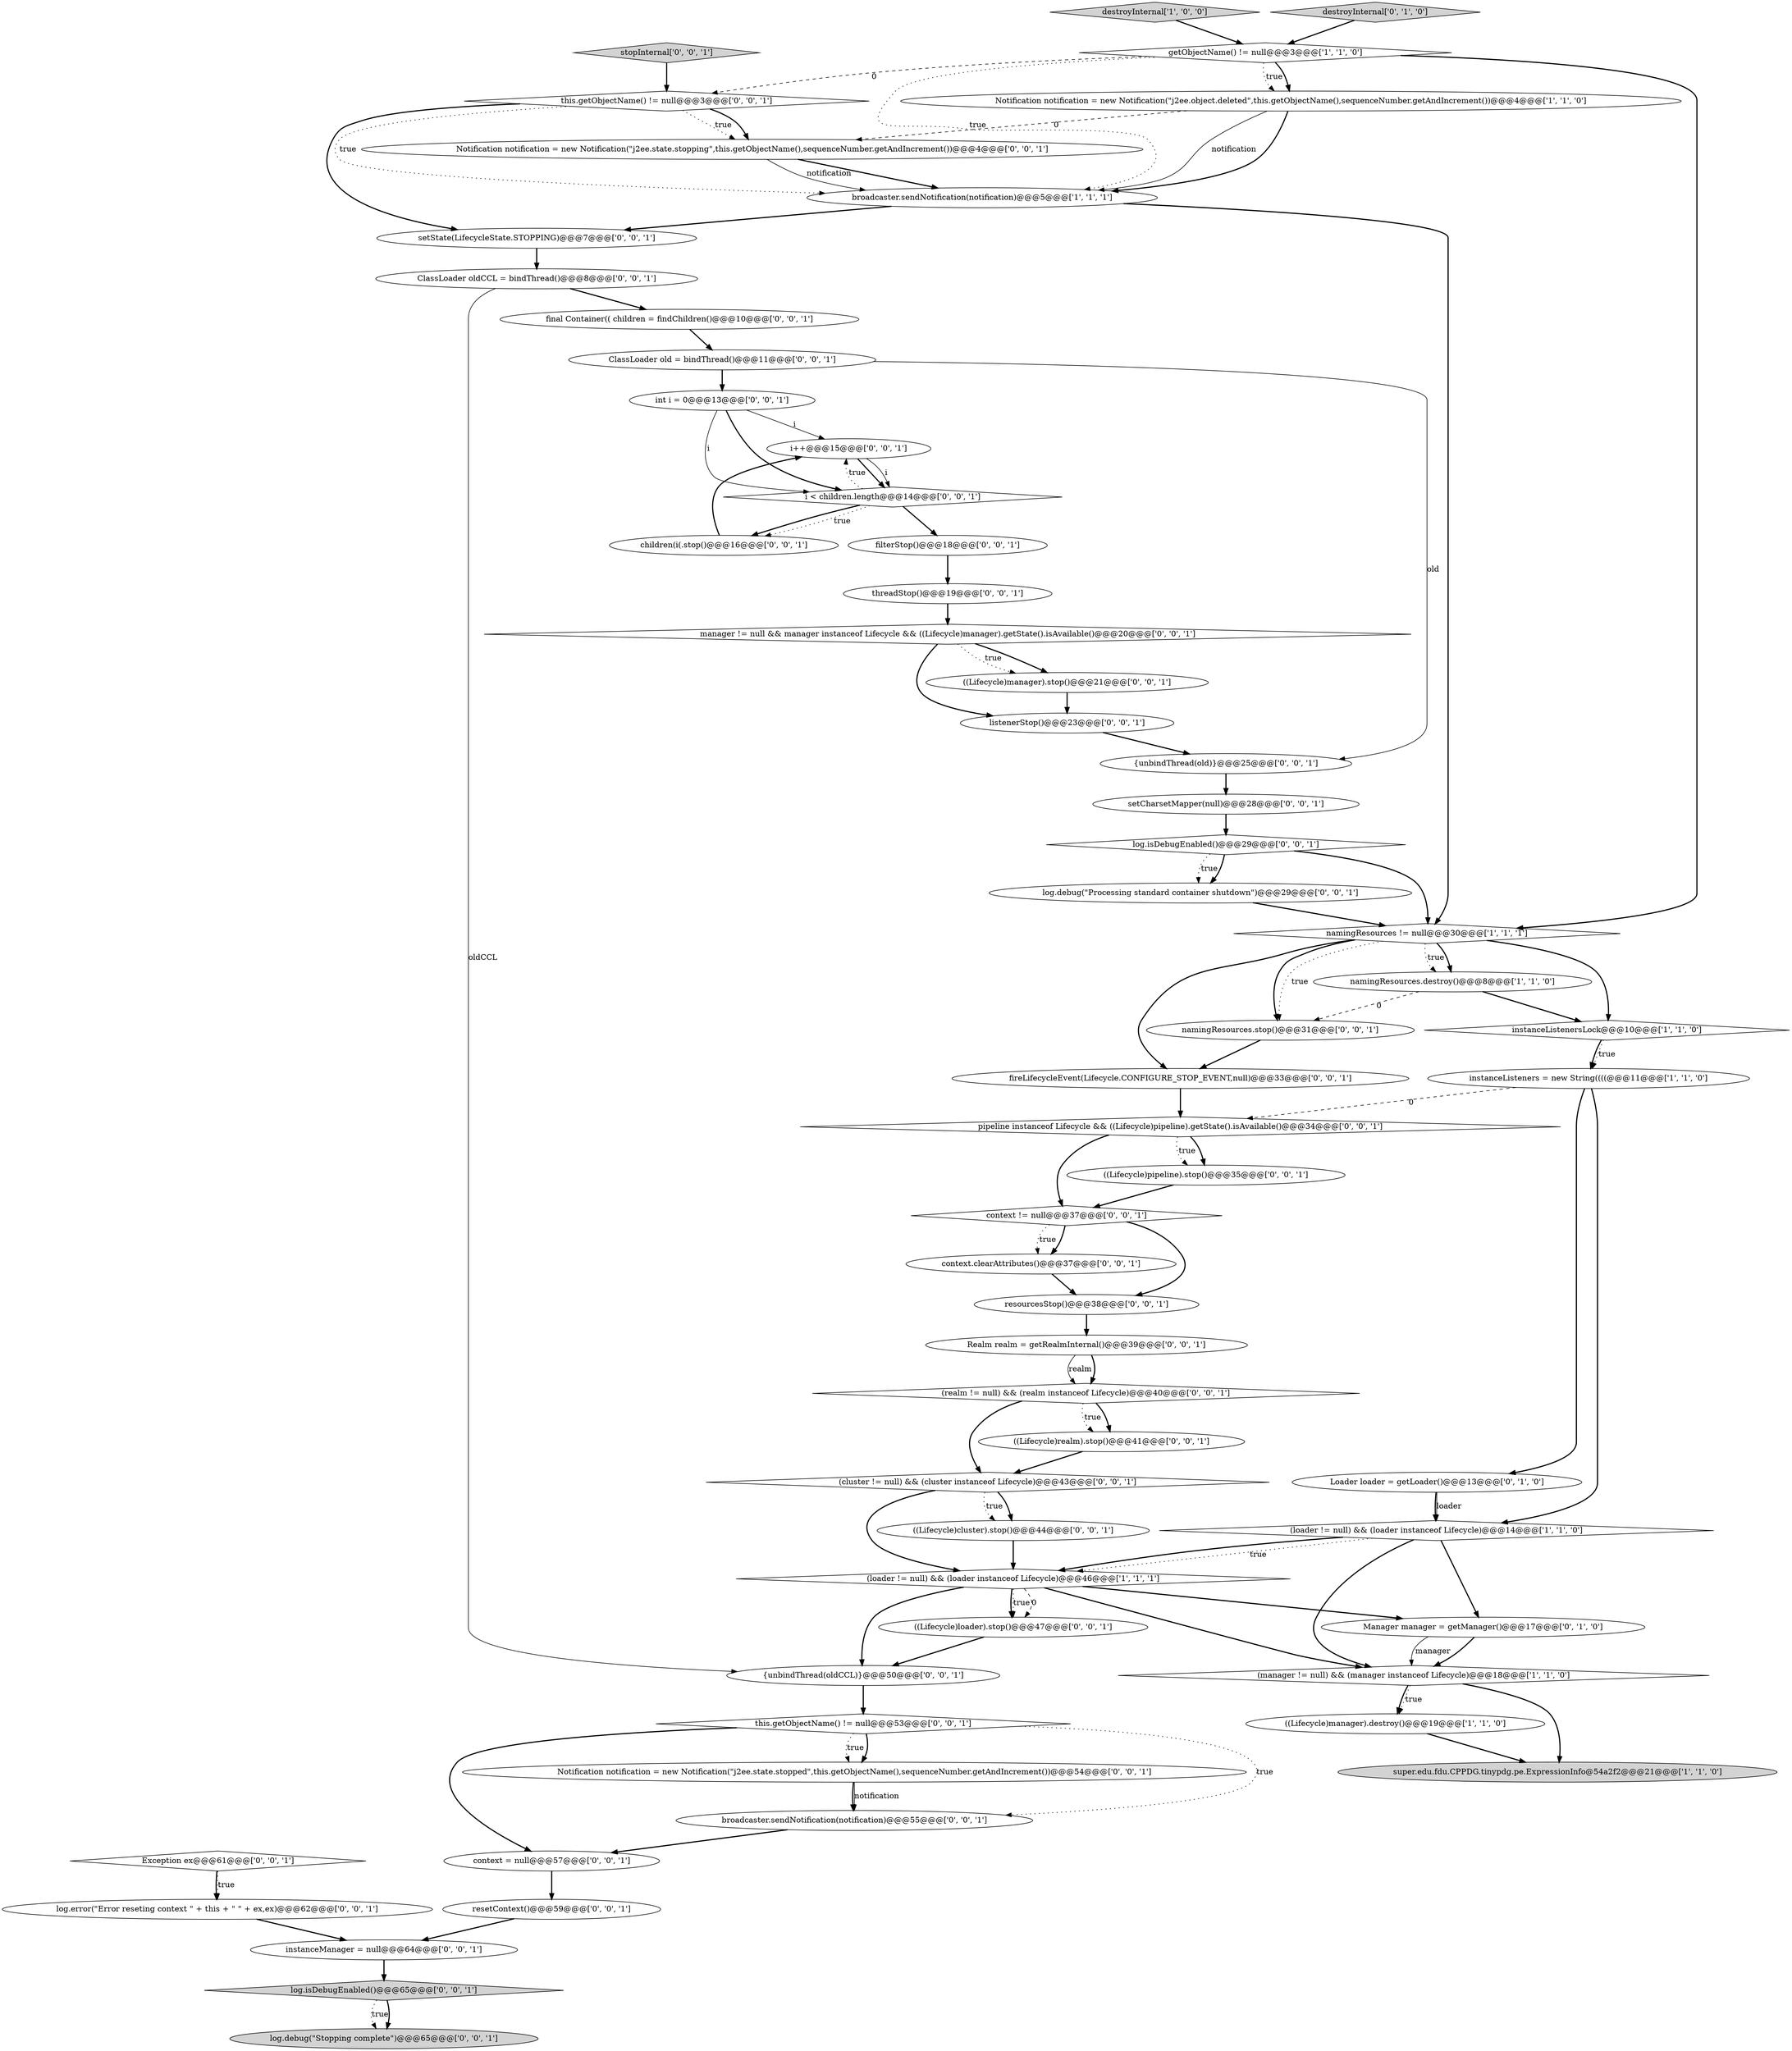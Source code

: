 digraph {
25 [style = filled, label = "i++@@@15@@@['0', '0', '1']", fillcolor = white, shape = ellipse image = "AAA0AAABBB3BBB"];
26 [style = filled, label = "i < children.length@@@14@@@['0', '0', '1']", fillcolor = white, shape = diamond image = "AAA0AAABBB3BBB"];
42 [style = filled, label = "context.clearAttributes()@@@37@@@['0', '0', '1']", fillcolor = white, shape = ellipse image = "AAA0AAABBB3BBB"];
44 [style = filled, label = "log.isDebugEnabled()@@@29@@@['0', '0', '1']", fillcolor = white, shape = diamond image = "AAA0AAABBB3BBB"];
47 [style = filled, label = "ClassLoader old = bindThread()@@@11@@@['0', '0', '1']", fillcolor = white, shape = ellipse image = "AAA0AAABBB3BBB"];
2 [style = filled, label = "destroyInternal['1', '0', '0']", fillcolor = lightgray, shape = diamond image = "AAA0AAABBB1BBB"];
48 [style = filled, label = "(cluster != null) && (cluster instanceof Lifecycle)@@@43@@@['0', '0', '1']", fillcolor = white, shape = diamond image = "AAA0AAABBB3BBB"];
41 [style = filled, label = "ClassLoader oldCCL = bindThread()@@@8@@@['0', '0', '1']", fillcolor = white, shape = ellipse image = "AAA0AAABBB3BBB"];
29 [style = filled, label = "this.getObjectName() != null@@@3@@@['0', '0', '1']", fillcolor = white, shape = diamond image = "AAA0AAABBB3BBB"];
54 [style = filled, label = "context = null@@@57@@@['0', '0', '1']", fillcolor = white, shape = ellipse image = "AAA0AAABBB3BBB"];
24 [style = filled, label = "Notification notification = new Notification(\"j2ee.state.stopping\",this.getObjectName(),sequenceNumber.getAndIncrement())@@@4@@@['0', '0', '1']", fillcolor = white, shape = ellipse image = "AAA0AAABBB3BBB"];
56 [style = filled, label = "log.error(\"Error reseting context \" + this + \" \" + ex,ex)@@@62@@@['0', '0', '1']", fillcolor = white, shape = ellipse image = "AAA0AAABBB3BBB"];
57 [style = filled, label = "{unbindThread(old)}@@@25@@@['0', '0', '1']", fillcolor = white, shape = ellipse image = "AAA0AAABBB3BBB"];
59 [style = filled, label = "Notification notification = new Notification(\"j2ee.state.stopped\",this.getObjectName(),sequenceNumber.getAndIncrement())@@@54@@@['0', '0', '1']", fillcolor = white, shape = ellipse image = "AAA0AAABBB3BBB"];
10 [style = filled, label = "super.edu.fdu.CPPDG.tinypdg.pe.ExpressionInfo@54a2f2@@@21@@@['1', '1', '0']", fillcolor = lightgray, shape = ellipse image = "AAA0AAABBB1BBB"];
34 [style = filled, label = "((Lifecycle)loader).stop()@@@47@@@['0', '0', '1']", fillcolor = white, shape = ellipse image = "AAA0AAABBB3BBB"];
18 [style = filled, label = "(realm != null) && (realm instanceof Lifecycle)@@@40@@@['0', '0', '1']", fillcolor = white, shape = diamond image = "AAA0AAABBB3BBB"];
50 [style = filled, label = "fireLifecycleEvent(Lifecycle.CONFIGURE_STOP_EVENT,null)@@@33@@@['0', '0', '1']", fillcolor = white, shape = ellipse image = "AAA0AAABBB3BBB"];
4 [style = filled, label = "instanceListenersLock@@@10@@@['1', '1', '0']", fillcolor = white, shape = diamond image = "AAA0AAABBB1BBB"];
37 [style = filled, label = "threadStop()@@@19@@@['0', '0', '1']", fillcolor = white, shape = ellipse image = "AAA0AAABBB3BBB"];
36 [style = filled, label = "instanceManager = null@@@64@@@['0', '0', '1']", fillcolor = white, shape = ellipse image = "AAA0AAABBB3BBB"];
0 [style = filled, label = "(loader != null) && (loader instanceof Lifecycle)@@@14@@@['1', '1', '0']", fillcolor = white, shape = diamond image = "AAA0AAABBB1BBB"];
5 [style = filled, label = "(loader != null) && (loader instanceof Lifecycle)@@@46@@@['1', '1', '1']", fillcolor = white, shape = diamond image = "AAA0AAABBB1BBB"];
43 [style = filled, label = "broadcaster.sendNotification(notification)@@@55@@@['0', '0', '1']", fillcolor = white, shape = ellipse image = "AAA0AAABBB3BBB"];
32 [style = filled, label = "children(i(.stop()@@@16@@@['0', '0', '1']", fillcolor = white, shape = ellipse image = "AAA0AAABBB3BBB"];
27 [style = filled, label = "listenerStop()@@@23@@@['0', '0', '1']", fillcolor = white, shape = ellipse image = "AAA0AAABBB3BBB"];
58 [style = filled, label = "Realm realm = getRealmInternal()@@@39@@@['0', '0', '1']", fillcolor = white, shape = ellipse image = "AAA0AAABBB3BBB"];
14 [style = filled, label = "Manager manager = getManager()@@@17@@@['0', '1', '0']", fillcolor = white, shape = ellipse image = "AAA1AAABBB2BBB"];
52 [style = filled, label = "((Lifecycle)manager).stop()@@@21@@@['0', '0', '1']", fillcolor = white, shape = ellipse image = "AAA0AAABBB3BBB"];
40 [style = filled, label = "log.isDebugEnabled()@@@65@@@['0', '0', '1']", fillcolor = lightgray, shape = diamond image = "AAA0AAABBB3BBB"];
53 [style = filled, label = "setState(LifecycleState.STOPPING)@@@7@@@['0', '0', '1']", fillcolor = white, shape = ellipse image = "AAA0AAABBB3BBB"];
45 [style = filled, label = "((Lifecycle)cluster).stop()@@@44@@@['0', '0', '1']", fillcolor = white, shape = ellipse image = "AAA0AAABBB3BBB"];
11 [style = filled, label = "(manager != null) && (manager instanceof Lifecycle)@@@18@@@['1', '1', '0']", fillcolor = white, shape = diamond image = "AAA0AAABBB1BBB"];
1 [style = filled, label = "instanceListeners = new String((((@@@11@@@['1', '1', '0']", fillcolor = white, shape = ellipse image = "AAA0AAABBB1BBB"];
17 [style = filled, label = "resourcesStop()@@@38@@@['0', '0', '1']", fillcolor = white, shape = ellipse image = "AAA0AAABBB3BBB"];
33 [style = filled, label = "setCharsetMapper(null)@@@28@@@['0', '0', '1']", fillcolor = white, shape = ellipse image = "AAA0AAABBB3BBB"];
30 [style = filled, label = "resetContext()@@@59@@@['0', '0', '1']", fillcolor = white, shape = ellipse image = "AAA0AAABBB3BBB"];
22 [style = filled, label = "context != null@@@37@@@['0', '0', '1']", fillcolor = white, shape = diamond image = "AAA0AAABBB3BBB"];
28 [style = filled, label = "this.getObjectName() != null@@@53@@@['0', '0', '1']", fillcolor = white, shape = diamond image = "AAA0AAABBB3BBB"];
21 [style = filled, label = "filterStop()@@@18@@@['0', '0', '1']", fillcolor = white, shape = ellipse image = "AAA0AAABBB3BBB"];
55 [style = filled, label = "pipeline instanceof Lifecycle && ((Lifecycle)pipeline).getState().isAvailable()@@@34@@@['0', '0', '1']", fillcolor = white, shape = diamond image = "AAA0AAABBB3BBB"];
49 [style = filled, label = "final Container(( children = findChildren()@@@10@@@['0', '0', '1']", fillcolor = white, shape = ellipse image = "AAA0AAABBB3BBB"];
46 [style = filled, label = "((Lifecycle)realm).stop()@@@41@@@['0', '0', '1']", fillcolor = white, shape = ellipse image = "AAA0AAABBB3BBB"];
35 [style = filled, label = "log.debug(\"Processing standard container shutdown\")@@@29@@@['0', '0', '1']", fillcolor = white, shape = ellipse image = "AAA0AAABBB3BBB"];
38 [style = filled, label = "namingResources.stop()@@@31@@@['0', '0', '1']", fillcolor = white, shape = ellipse image = "AAA0AAABBB3BBB"];
6 [style = filled, label = "getObjectName() != null@@@3@@@['1', '1', '0']", fillcolor = white, shape = diamond image = "AAA0AAABBB1BBB"];
9 [style = filled, label = "Notification notification = new Notification(\"j2ee.object.deleted\",this.getObjectName(),sequenceNumber.getAndIncrement())@@@4@@@['1', '1', '0']", fillcolor = white, shape = ellipse image = "AAA0AAABBB1BBB"];
3 [style = filled, label = "broadcaster.sendNotification(notification)@@@5@@@['1', '1', '1']", fillcolor = white, shape = ellipse image = "AAA0AAABBB1BBB"];
23 [style = filled, label = "manager != null && manager instanceof Lifecycle && ((Lifecycle)manager).getState().isAvailable()@@@20@@@['0', '0', '1']", fillcolor = white, shape = diamond image = "AAA0AAABBB3BBB"];
13 [style = filled, label = "destroyInternal['0', '1', '0']", fillcolor = lightgray, shape = diamond image = "AAA0AAABBB2BBB"];
12 [style = filled, label = "((Lifecycle)manager).destroy()@@@19@@@['1', '1', '0']", fillcolor = white, shape = ellipse image = "AAA0AAABBB1BBB"];
20 [style = filled, label = "int i = 0@@@13@@@['0', '0', '1']", fillcolor = white, shape = ellipse image = "AAA0AAABBB3BBB"];
51 [style = filled, label = "Exception ex@@@61@@@['0', '0', '1']", fillcolor = white, shape = diamond image = "AAA0AAABBB3BBB"];
7 [style = filled, label = "namingResources.destroy()@@@8@@@['1', '1', '0']", fillcolor = white, shape = ellipse image = "AAA0AAABBB1BBB"];
15 [style = filled, label = "Loader loader = getLoader()@@@13@@@['0', '1', '0']", fillcolor = white, shape = ellipse image = "AAA1AAABBB2BBB"];
8 [style = filled, label = "namingResources != null@@@30@@@['1', '1', '1']", fillcolor = white, shape = diamond image = "AAA0AAABBB1BBB"];
31 [style = filled, label = "{unbindThread(oldCCL)}@@@50@@@['0', '0', '1']", fillcolor = white, shape = ellipse image = "AAA0AAABBB3BBB"];
19 [style = filled, label = "log.debug(\"Stopping complete\")@@@65@@@['0', '0', '1']", fillcolor = lightgray, shape = ellipse image = "AAA0AAABBB3BBB"];
39 [style = filled, label = "stopInternal['0', '0', '1']", fillcolor = lightgray, shape = diamond image = "AAA0AAABBB3BBB"];
16 [style = filled, label = "((Lifecycle)pipeline).stop()@@@35@@@['0', '0', '1']", fillcolor = white, shape = ellipse image = "AAA0AAABBB3BBB"];
5->14 [style = bold, label=""];
43->54 [style = bold, label=""];
11->12 [style = bold, label=""];
22->42 [style = bold, label=""];
25->26 [style = bold, label=""];
45->5 [style = bold, label=""];
13->6 [style = bold, label=""];
56->36 [style = bold, label=""];
20->25 [style = solid, label="i"];
14->11 [style = bold, label=""];
6->8 [style = bold, label=""];
9->3 [style = solid, label="notification"];
54->30 [style = bold, label=""];
12->10 [style = bold, label=""];
15->0 [style = bold, label=""];
23->52 [style = bold, label=""];
48->45 [style = bold, label=""];
49->47 [style = bold, label=""];
41->49 [style = bold, label=""];
29->53 [style = bold, label=""];
47->20 [style = bold, label=""];
55->16 [style = bold, label=""];
18->48 [style = bold, label=""];
21->37 [style = bold, label=""];
9->24 [style = dashed, label="0"];
15->0 [style = solid, label="loader"];
23->27 [style = bold, label=""];
38->50 [style = bold, label=""];
26->21 [style = bold, label=""];
11->12 [style = dotted, label="true"];
18->46 [style = bold, label=""];
47->57 [style = solid, label="old"];
59->43 [style = bold, label=""];
22->17 [style = bold, label=""];
17->58 [style = bold, label=""];
0->11 [style = bold, label=""];
50->55 [style = bold, label=""];
20->26 [style = solid, label="i"];
4->1 [style = bold, label=""];
5->31 [style = bold, label=""];
5->34 [style = dotted, label="true"];
58->18 [style = bold, label=""];
26->32 [style = bold, label=""];
3->8 [style = bold, label=""];
1->15 [style = bold, label=""];
44->8 [style = bold, label=""];
35->8 [style = bold, label=""];
28->54 [style = bold, label=""];
51->56 [style = bold, label=""];
0->14 [style = bold, label=""];
31->28 [style = bold, label=""];
36->40 [style = bold, label=""];
30->36 [style = bold, label=""];
1->0 [style = bold, label=""];
28->59 [style = bold, label=""];
23->52 [style = dotted, label="true"];
29->24 [style = dotted, label="true"];
59->43 [style = solid, label="notification"];
55->16 [style = dotted, label="true"];
14->11 [style = solid, label="manager"];
8->38 [style = dotted, label="true"];
46->48 [style = bold, label=""];
16->22 [style = bold, label=""];
5->34 [style = dashed, label="0"];
4->1 [style = dotted, label="true"];
8->7 [style = dotted, label="true"];
48->5 [style = bold, label=""];
8->38 [style = bold, label=""];
6->29 [style = dashed, label="0"];
11->10 [style = bold, label=""];
32->25 [style = bold, label=""];
34->31 [style = bold, label=""];
24->3 [style = bold, label=""];
42->17 [style = bold, label=""];
39->29 [style = bold, label=""];
2->6 [style = bold, label=""];
6->9 [style = dotted, label="true"];
8->7 [style = bold, label=""];
26->32 [style = dotted, label="true"];
53->41 [style = bold, label=""];
8->50 [style = bold, label=""];
3->53 [style = bold, label=""];
1->55 [style = dashed, label="0"];
58->18 [style = solid, label="realm"];
27->57 [style = bold, label=""];
18->46 [style = dotted, label="true"];
8->4 [style = bold, label=""];
44->35 [style = dotted, label="true"];
26->25 [style = dotted, label="true"];
52->27 [style = bold, label=""];
9->3 [style = bold, label=""];
28->59 [style = dotted, label="true"];
51->56 [style = dotted, label="true"];
5->34 [style = bold, label=""];
55->22 [style = bold, label=""];
33->44 [style = bold, label=""];
57->33 [style = bold, label=""];
44->35 [style = bold, label=""];
0->5 [style = dotted, label="true"];
6->9 [style = bold, label=""];
40->19 [style = dotted, label="true"];
28->43 [style = dotted, label="true"];
25->26 [style = solid, label="i"];
5->11 [style = bold, label=""];
7->4 [style = bold, label=""];
7->38 [style = dashed, label="0"];
6->3 [style = dotted, label="true"];
22->42 [style = dotted, label="true"];
48->45 [style = dotted, label="true"];
40->19 [style = bold, label=""];
29->24 [style = bold, label=""];
24->3 [style = solid, label="notification"];
0->5 [style = bold, label=""];
37->23 [style = bold, label=""];
20->26 [style = bold, label=""];
29->3 [style = dotted, label="true"];
41->31 [style = solid, label="oldCCL"];
}
